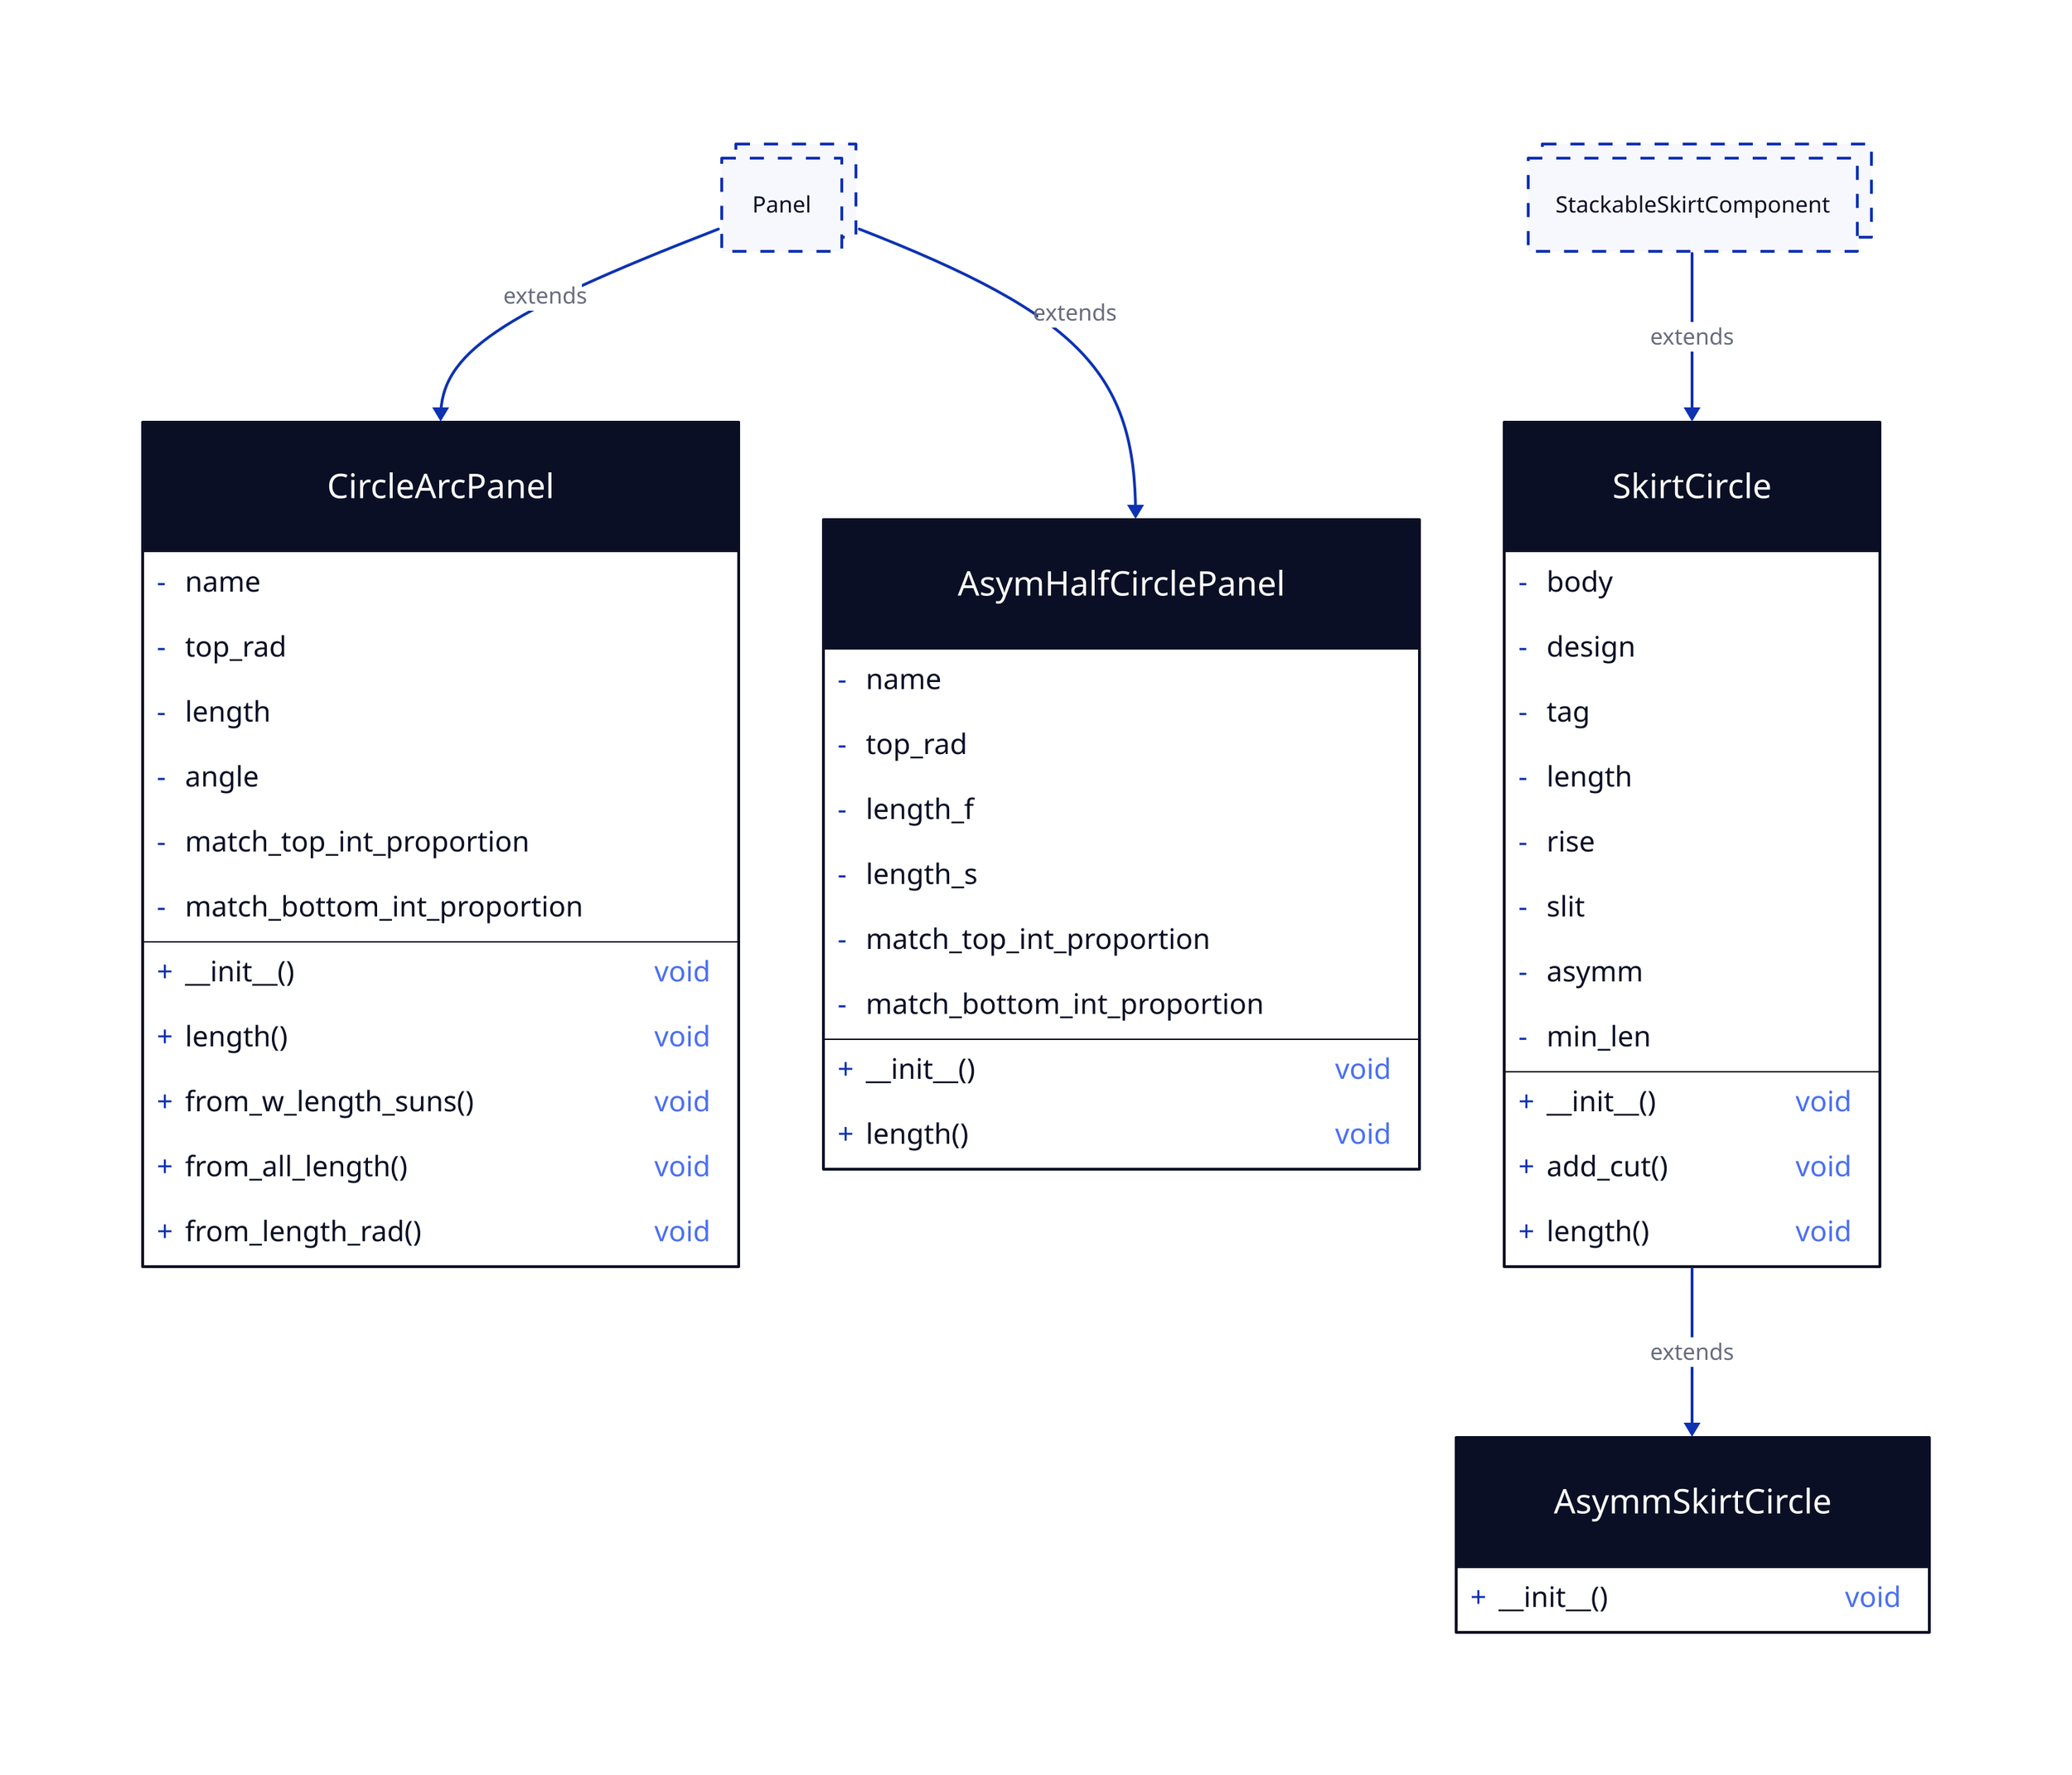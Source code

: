 # Abstract classes
Panel: {
  style.multiple: true
  style.stroke-dash: 5
}

StackableSkirtComponent: {
  style.multiple: true
  style.stroke-dash: 5
}

# Concrete classes with properties and methods
CircleArcPanel: {
  shape: class
  
  -name
  -top_rad
  -length
  -angle
  -match_top_int_proportion
  -match_bottom_int_proportion
  +__init__()
  +length()
  +from_w_length_suns()
  +from_all_length()
  +from_length_rad()
}

AsymHalfCirclePanel: {
  shape: class

  -name
  -top_rad
  -length_f
  -length_s
  -match_top_int_proportion
  -match_bottom_int_proportion
  +__init__()
  +length()
}

SkirtCircle: {
  shape: class

  -body
  -design
  -tag
  -length
  -rise
  -slit
  -asymm
  -min_len
  +__init__()
  +add_cut()
  +length()
}

AsymmSkirtCircle: {
  shape: class
  +__init__()
}

# Inheritance relationships
Panel -> CircleArcPanel: extends
Panel -> AsymHalfCirclePanel: extends
StackableSkirtComponent -> SkirtCircle: extends
SkirtCircle -> AsymmSkirtCircle: extends
